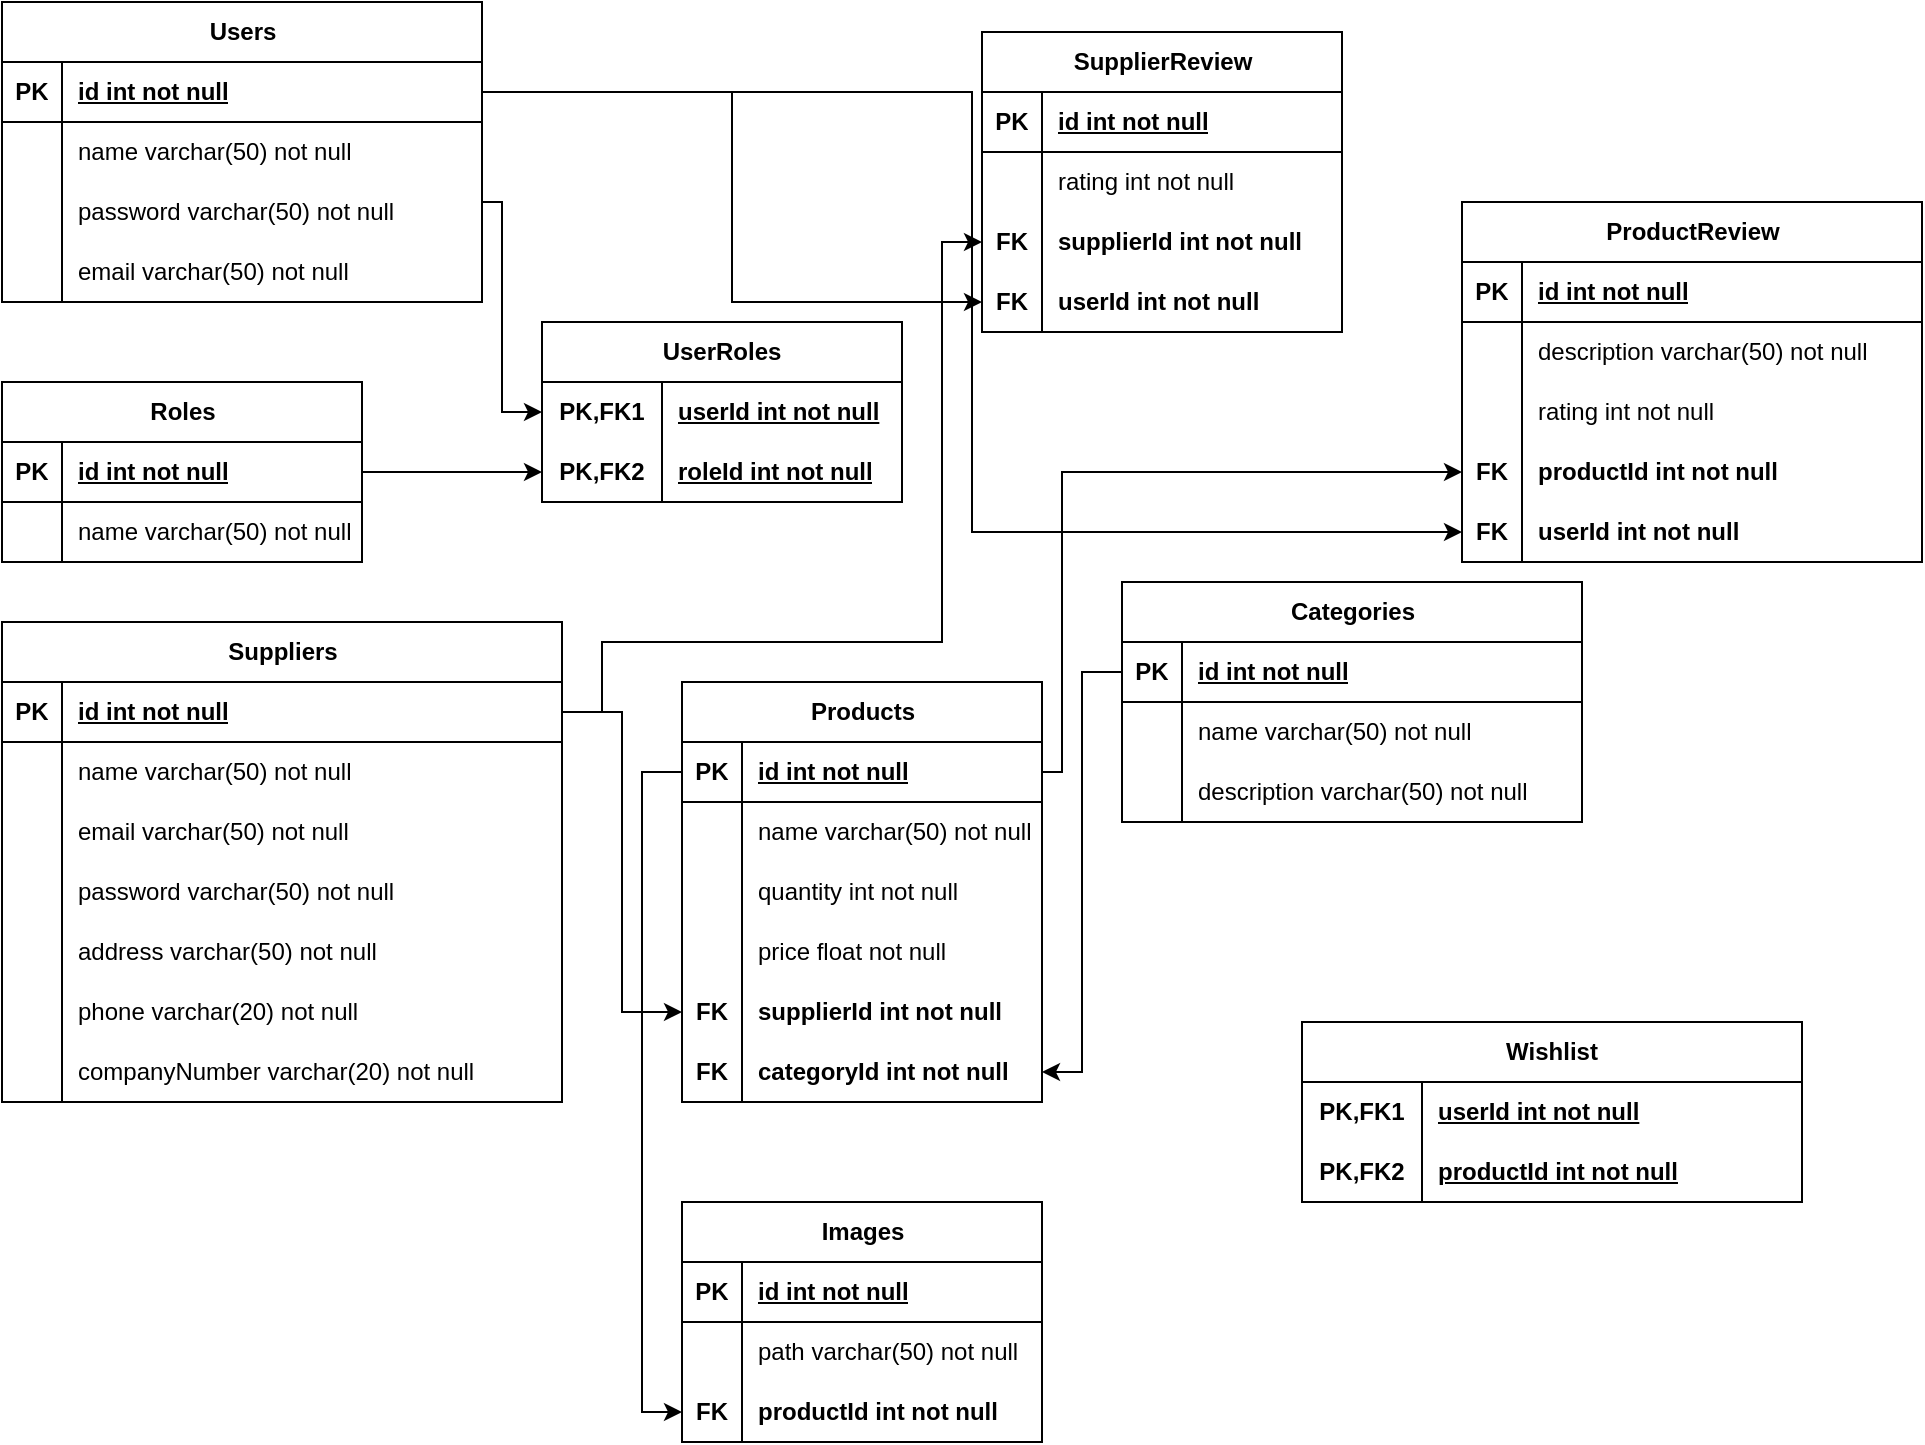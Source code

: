 <mxfile version="26.2.14">
  <diagram id="R2lEEEUBdFMjLlhIrx00" name="Page-1">
    <mxGraphModel dx="1042" dy="575" grid="1" gridSize="10" guides="1" tooltips="1" connect="1" arrows="1" fold="1" page="1" pageScale="1" pageWidth="2000" pageHeight="2000" math="0" shadow="0" extFonts="Permanent Marker^https://fonts.googleapis.com/css?family=Permanent+Marker">
      <root>
        <mxCell id="0" />
        <mxCell id="1" parent="0" />
        <mxCell id="O-NjMiKZz9ILYkgHkJhu-12" value="Users" style="shape=table;startSize=30;container=1;collapsible=1;childLayout=tableLayout;fixedRows=1;rowLines=0;fontStyle=1;align=center;resizeLast=1;html=1;" vertex="1" parent="1">
          <mxGeometry x="20" y="20" width="240" height="150" as="geometry">
            <mxRectangle x="370" y="150" width="70" height="30" as="alternateBounds" />
          </mxGeometry>
        </mxCell>
        <mxCell id="O-NjMiKZz9ILYkgHkJhu-13" value="" style="shape=tableRow;horizontal=0;startSize=0;swimlaneHead=0;swimlaneBody=0;fillColor=none;collapsible=0;dropTarget=0;points=[[0,0.5],[1,0.5]];portConstraint=eastwest;top=0;left=0;right=0;bottom=1;" vertex="1" parent="O-NjMiKZz9ILYkgHkJhu-12">
          <mxGeometry y="30" width="240" height="30" as="geometry" />
        </mxCell>
        <mxCell id="O-NjMiKZz9ILYkgHkJhu-14" value="PK" style="shape=partialRectangle;connectable=0;fillColor=none;top=0;left=0;bottom=0;right=0;fontStyle=1;overflow=hidden;whiteSpace=wrap;html=1;" vertex="1" parent="O-NjMiKZz9ILYkgHkJhu-13">
          <mxGeometry width="30" height="30" as="geometry">
            <mxRectangle width="30" height="30" as="alternateBounds" />
          </mxGeometry>
        </mxCell>
        <mxCell id="O-NjMiKZz9ILYkgHkJhu-15" value="id int not null" style="shape=partialRectangle;connectable=0;fillColor=none;top=0;left=0;bottom=0;right=0;align=left;spacingLeft=6;fontStyle=5;overflow=hidden;whiteSpace=wrap;html=1;" vertex="1" parent="O-NjMiKZz9ILYkgHkJhu-13">
          <mxGeometry x="30" width="210" height="30" as="geometry">
            <mxRectangle width="210" height="30" as="alternateBounds" />
          </mxGeometry>
        </mxCell>
        <mxCell id="O-NjMiKZz9ILYkgHkJhu-16" value="" style="shape=tableRow;horizontal=0;startSize=0;swimlaneHead=0;swimlaneBody=0;fillColor=none;collapsible=0;dropTarget=0;points=[[0,0.5],[1,0.5]];portConstraint=eastwest;top=0;left=0;right=0;bottom=0;" vertex="1" parent="O-NjMiKZz9ILYkgHkJhu-12">
          <mxGeometry y="60" width="240" height="30" as="geometry" />
        </mxCell>
        <mxCell id="O-NjMiKZz9ILYkgHkJhu-17" value="" style="shape=partialRectangle;connectable=0;fillColor=none;top=0;left=0;bottom=0;right=0;editable=1;overflow=hidden;whiteSpace=wrap;html=1;" vertex="1" parent="O-NjMiKZz9ILYkgHkJhu-16">
          <mxGeometry width="30" height="30" as="geometry">
            <mxRectangle width="30" height="30" as="alternateBounds" />
          </mxGeometry>
        </mxCell>
        <mxCell id="O-NjMiKZz9ILYkgHkJhu-18" value="name varchar(50) not null" style="shape=partialRectangle;connectable=0;fillColor=none;top=0;left=0;bottom=0;right=0;align=left;spacingLeft=6;overflow=hidden;whiteSpace=wrap;html=1;" vertex="1" parent="O-NjMiKZz9ILYkgHkJhu-16">
          <mxGeometry x="30" width="210" height="30" as="geometry">
            <mxRectangle width="210" height="30" as="alternateBounds" />
          </mxGeometry>
        </mxCell>
        <mxCell id="O-NjMiKZz9ILYkgHkJhu-19" value="" style="shape=tableRow;horizontal=0;startSize=0;swimlaneHead=0;swimlaneBody=0;fillColor=none;collapsible=0;dropTarget=0;points=[[0,0.5],[1,0.5]];portConstraint=eastwest;top=0;left=0;right=0;bottom=0;" vertex="1" parent="O-NjMiKZz9ILYkgHkJhu-12">
          <mxGeometry y="90" width="240" height="30" as="geometry" />
        </mxCell>
        <mxCell id="O-NjMiKZz9ILYkgHkJhu-20" value="" style="shape=partialRectangle;connectable=0;fillColor=none;top=0;left=0;bottom=0;right=0;editable=1;overflow=hidden;whiteSpace=wrap;html=1;" vertex="1" parent="O-NjMiKZz9ILYkgHkJhu-19">
          <mxGeometry width="30" height="30" as="geometry">
            <mxRectangle width="30" height="30" as="alternateBounds" />
          </mxGeometry>
        </mxCell>
        <mxCell id="O-NjMiKZz9ILYkgHkJhu-21" value="password varchar(50) not null" style="shape=partialRectangle;connectable=0;fillColor=none;top=0;left=0;bottom=0;right=0;align=left;spacingLeft=6;overflow=hidden;whiteSpace=wrap;html=1;" vertex="1" parent="O-NjMiKZz9ILYkgHkJhu-19">
          <mxGeometry x="30" width="210" height="30" as="geometry">
            <mxRectangle width="210" height="30" as="alternateBounds" />
          </mxGeometry>
        </mxCell>
        <mxCell id="O-NjMiKZz9ILYkgHkJhu-22" value="" style="shape=tableRow;horizontal=0;startSize=0;swimlaneHead=0;swimlaneBody=0;fillColor=none;collapsible=0;dropTarget=0;points=[[0,0.5],[1,0.5]];portConstraint=eastwest;top=0;left=0;right=0;bottom=0;" vertex="1" parent="O-NjMiKZz9ILYkgHkJhu-12">
          <mxGeometry y="120" width="240" height="30" as="geometry" />
        </mxCell>
        <mxCell id="O-NjMiKZz9ILYkgHkJhu-23" value="" style="shape=partialRectangle;connectable=0;fillColor=none;top=0;left=0;bottom=0;right=0;editable=1;overflow=hidden;whiteSpace=wrap;html=1;" vertex="1" parent="O-NjMiKZz9ILYkgHkJhu-22">
          <mxGeometry width="30" height="30" as="geometry">
            <mxRectangle width="30" height="30" as="alternateBounds" />
          </mxGeometry>
        </mxCell>
        <mxCell id="O-NjMiKZz9ILYkgHkJhu-24" value="email varchar(50) not null" style="shape=partialRectangle;connectable=0;fillColor=none;top=0;left=0;bottom=0;right=0;align=left;spacingLeft=6;overflow=hidden;whiteSpace=wrap;html=1;" vertex="1" parent="O-NjMiKZz9ILYkgHkJhu-22">
          <mxGeometry x="30" width="210" height="30" as="geometry">
            <mxRectangle width="210" height="30" as="alternateBounds" />
          </mxGeometry>
        </mxCell>
        <mxCell id="O-NjMiKZz9ILYkgHkJhu-28" value="Roles" style="shape=table;startSize=30;container=1;collapsible=1;childLayout=tableLayout;fixedRows=1;rowLines=0;fontStyle=1;align=center;resizeLast=1;html=1;" vertex="1" parent="1">
          <mxGeometry x="20" y="210" width="180" height="90" as="geometry" />
        </mxCell>
        <mxCell id="O-NjMiKZz9ILYkgHkJhu-29" value="" style="shape=tableRow;horizontal=0;startSize=0;swimlaneHead=0;swimlaneBody=0;fillColor=none;collapsible=0;dropTarget=0;points=[[0,0.5],[1,0.5]];portConstraint=eastwest;top=0;left=0;right=0;bottom=1;" vertex="1" parent="O-NjMiKZz9ILYkgHkJhu-28">
          <mxGeometry y="30" width="180" height="30" as="geometry" />
        </mxCell>
        <mxCell id="O-NjMiKZz9ILYkgHkJhu-30" value="PK" style="shape=partialRectangle;connectable=0;fillColor=none;top=0;left=0;bottom=0;right=0;fontStyle=1;overflow=hidden;whiteSpace=wrap;html=1;" vertex="1" parent="O-NjMiKZz9ILYkgHkJhu-29">
          <mxGeometry width="30" height="30" as="geometry">
            <mxRectangle width="30" height="30" as="alternateBounds" />
          </mxGeometry>
        </mxCell>
        <mxCell id="O-NjMiKZz9ILYkgHkJhu-31" value="id int not null" style="shape=partialRectangle;connectable=0;fillColor=none;top=0;left=0;bottom=0;right=0;align=left;spacingLeft=6;fontStyle=5;overflow=hidden;whiteSpace=wrap;html=1;" vertex="1" parent="O-NjMiKZz9ILYkgHkJhu-29">
          <mxGeometry x="30" width="150" height="30" as="geometry">
            <mxRectangle width="150" height="30" as="alternateBounds" />
          </mxGeometry>
        </mxCell>
        <mxCell id="O-NjMiKZz9ILYkgHkJhu-32" value="" style="shape=tableRow;horizontal=0;startSize=0;swimlaneHead=0;swimlaneBody=0;fillColor=none;collapsible=0;dropTarget=0;points=[[0,0.5],[1,0.5]];portConstraint=eastwest;top=0;left=0;right=0;bottom=0;" vertex="1" parent="O-NjMiKZz9ILYkgHkJhu-28">
          <mxGeometry y="60" width="180" height="30" as="geometry" />
        </mxCell>
        <mxCell id="O-NjMiKZz9ILYkgHkJhu-33" value="" style="shape=partialRectangle;connectable=0;fillColor=none;top=0;left=0;bottom=0;right=0;editable=1;overflow=hidden;whiteSpace=wrap;html=1;" vertex="1" parent="O-NjMiKZz9ILYkgHkJhu-32">
          <mxGeometry width="30" height="30" as="geometry">
            <mxRectangle width="30" height="30" as="alternateBounds" />
          </mxGeometry>
        </mxCell>
        <mxCell id="O-NjMiKZz9ILYkgHkJhu-34" value="name varchar(50) not null" style="shape=partialRectangle;connectable=0;fillColor=none;top=0;left=0;bottom=0;right=0;align=left;spacingLeft=6;overflow=hidden;whiteSpace=wrap;html=1;" vertex="1" parent="O-NjMiKZz9ILYkgHkJhu-32">
          <mxGeometry x="30" width="150" height="30" as="geometry">
            <mxRectangle width="150" height="30" as="alternateBounds" />
          </mxGeometry>
        </mxCell>
        <mxCell id="O-NjMiKZz9ILYkgHkJhu-47" value="UserRoles" style="shape=table;startSize=30;container=1;collapsible=1;childLayout=tableLayout;fixedRows=1;rowLines=0;fontStyle=1;align=center;resizeLast=1;html=1;whiteSpace=wrap;" vertex="1" parent="1">
          <mxGeometry x="290" y="180" width="180" height="90" as="geometry" />
        </mxCell>
        <mxCell id="O-NjMiKZz9ILYkgHkJhu-48" value="" style="shape=tableRow;horizontal=0;startSize=0;swimlaneHead=0;swimlaneBody=0;fillColor=none;collapsible=0;dropTarget=0;points=[[0,0.5],[1,0.5]];portConstraint=eastwest;top=0;left=0;right=0;bottom=0;html=1;" vertex="1" parent="O-NjMiKZz9ILYkgHkJhu-47">
          <mxGeometry y="30" width="180" height="30" as="geometry" />
        </mxCell>
        <mxCell id="O-NjMiKZz9ILYkgHkJhu-49" value="PK,FK1" style="shape=partialRectangle;connectable=0;fillColor=none;top=0;left=0;bottom=0;right=0;fontStyle=1;overflow=hidden;html=1;whiteSpace=wrap;" vertex="1" parent="O-NjMiKZz9ILYkgHkJhu-48">
          <mxGeometry width="60" height="30" as="geometry">
            <mxRectangle width="60" height="30" as="alternateBounds" />
          </mxGeometry>
        </mxCell>
        <mxCell id="O-NjMiKZz9ILYkgHkJhu-50" value="userId int not null" style="shape=partialRectangle;connectable=0;fillColor=none;top=0;left=0;bottom=0;right=0;align=left;spacingLeft=6;fontStyle=5;overflow=hidden;html=1;whiteSpace=wrap;" vertex="1" parent="O-NjMiKZz9ILYkgHkJhu-48">
          <mxGeometry x="60" width="120" height="30" as="geometry">
            <mxRectangle width="120" height="30" as="alternateBounds" />
          </mxGeometry>
        </mxCell>
        <mxCell id="O-NjMiKZz9ILYkgHkJhu-51" value="" style="shape=tableRow;horizontal=0;startSize=0;swimlaneHead=0;swimlaneBody=0;fillColor=none;collapsible=0;dropTarget=0;points=[[0,0.5],[1,0.5]];portConstraint=eastwest;top=0;left=0;right=0;bottom=1;html=1;" vertex="1" parent="O-NjMiKZz9ILYkgHkJhu-47">
          <mxGeometry y="60" width="180" height="30" as="geometry" />
        </mxCell>
        <mxCell id="O-NjMiKZz9ILYkgHkJhu-52" value="PK,FK2" style="shape=partialRectangle;connectable=0;fillColor=none;top=0;left=0;bottom=0;right=0;fontStyle=1;overflow=hidden;html=1;whiteSpace=wrap;" vertex="1" parent="O-NjMiKZz9ILYkgHkJhu-51">
          <mxGeometry width="60" height="30" as="geometry">
            <mxRectangle width="60" height="30" as="alternateBounds" />
          </mxGeometry>
        </mxCell>
        <mxCell id="O-NjMiKZz9ILYkgHkJhu-53" value="roleId int not null" style="shape=partialRectangle;connectable=0;fillColor=none;top=0;left=0;bottom=0;right=0;align=left;spacingLeft=6;fontStyle=5;overflow=hidden;html=1;whiteSpace=wrap;" vertex="1" parent="O-NjMiKZz9ILYkgHkJhu-51">
          <mxGeometry x="60" width="120" height="30" as="geometry">
            <mxRectangle width="120" height="30" as="alternateBounds" />
          </mxGeometry>
        </mxCell>
        <mxCell id="O-NjMiKZz9ILYkgHkJhu-60" style="edgeStyle=orthogonalEdgeStyle;rounded=0;orthogonalLoop=1;jettySize=auto;html=1;exitX=1;exitY=0.5;exitDx=0;exitDy=0;entryX=0;entryY=0.5;entryDx=0;entryDy=0;" edge="1" parent="1" source="O-NjMiKZz9ILYkgHkJhu-19" target="O-NjMiKZz9ILYkgHkJhu-48">
          <mxGeometry relative="1" as="geometry">
            <Array as="points">
              <mxPoint x="260" y="120" />
              <mxPoint x="270" y="120" />
              <mxPoint x="270" y="225" />
            </Array>
          </mxGeometry>
        </mxCell>
        <mxCell id="O-NjMiKZz9ILYkgHkJhu-61" style="edgeStyle=orthogonalEdgeStyle;rounded=0;orthogonalLoop=1;jettySize=auto;html=1;exitX=1;exitY=0.5;exitDx=0;exitDy=0;entryX=0;entryY=0.5;entryDx=0;entryDy=0;" edge="1" parent="1" source="O-NjMiKZz9ILYkgHkJhu-29" target="O-NjMiKZz9ILYkgHkJhu-51">
          <mxGeometry relative="1" as="geometry" />
        </mxCell>
        <mxCell id="O-NjMiKZz9ILYkgHkJhu-62" value="Suppliers" style="shape=table;startSize=30;container=1;collapsible=1;childLayout=tableLayout;fixedRows=1;rowLines=0;fontStyle=1;align=center;resizeLast=1;html=1;" vertex="1" parent="1">
          <mxGeometry x="20" y="330" width="280" height="240" as="geometry" />
        </mxCell>
        <mxCell id="O-NjMiKZz9ILYkgHkJhu-63" value="" style="shape=tableRow;horizontal=0;startSize=0;swimlaneHead=0;swimlaneBody=0;fillColor=none;collapsible=0;dropTarget=0;points=[[0,0.5],[1,0.5]];portConstraint=eastwest;top=0;left=0;right=0;bottom=1;" vertex="1" parent="O-NjMiKZz9ILYkgHkJhu-62">
          <mxGeometry y="30" width="280" height="30" as="geometry" />
        </mxCell>
        <mxCell id="O-NjMiKZz9ILYkgHkJhu-64" value="PK" style="shape=partialRectangle;connectable=0;fillColor=none;top=0;left=0;bottom=0;right=0;fontStyle=1;overflow=hidden;whiteSpace=wrap;html=1;" vertex="1" parent="O-NjMiKZz9ILYkgHkJhu-63">
          <mxGeometry width="30" height="30" as="geometry">
            <mxRectangle width="30" height="30" as="alternateBounds" />
          </mxGeometry>
        </mxCell>
        <mxCell id="O-NjMiKZz9ILYkgHkJhu-65" value="id int not null" style="shape=partialRectangle;connectable=0;fillColor=none;top=0;left=0;bottom=0;right=0;align=left;spacingLeft=6;fontStyle=5;overflow=hidden;whiteSpace=wrap;html=1;" vertex="1" parent="O-NjMiKZz9ILYkgHkJhu-63">
          <mxGeometry x="30" width="250" height="30" as="geometry">
            <mxRectangle width="250" height="30" as="alternateBounds" />
          </mxGeometry>
        </mxCell>
        <mxCell id="O-NjMiKZz9ILYkgHkJhu-66" value="" style="shape=tableRow;horizontal=0;startSize=0;swimlaneHead=0;swimlaneBody=0;fillColor=none;collapsible=0;dropTarget=0;points=[[0,0.5],[1,0.5]];portConstraint=eastwest;top=0;left=0;right=0;bottom=0;" vertex="1" parent="O-NjMiKZz9ILYkgHkJhu-62">
          <mxGeometry y="60" width="280" height="30" as="geometry" />
        </mxCell>
        <mxCell id="O-NjMiKZz9ILYkgHkJhu-67" value="" style="shape=partialRectangle;connectable=0;fillColor=none;top=0;left=0;bottom=0;right=0;editable=1;overflow=hidden;whiteSpace=wrap;html=1;" vertex="1" parent="O-NjMiKZz9ILYkgHkJhu-66">
          <mxGeometry width="30" height="30" as="geometry">
            <mxRectangle width="30" height="30" as="alternateBounds" />
          </mxGeometry>
        </mxCell>
        <mxCell id="O-NjMiKZz9ILYkgHkJhu-68" value="name varchar(50) not null" style="shape=partialRectangle;connectable=0;fillColor=none;top=0;left=0;bottom=0;right=0;align=left;spacingLeft=6;overflow=hidden;whiteSpace=wrap;html=1;" vertex="1" parent="O-NjMiKZz9ILYkgHkJhu-66">
          <mxGeometry x="30" width="250" height="30" as="geometry">
            <mxRectangle width="250" height="30" as="alternateBounds" />
          </mxGeometry>
        </mxCell>
        <mxCell id="O-NjMiKZz9ILYkgHkJhu-69" value="" style="shape=tableRow;horizontal=0;startSize=0;swimlaneHead=0;swimlaneBody=0;fillColor=none;collapsible=0;dropTarget=0;points=[[0,0.5],[1,0.5]];portConstraint=eastwest;top=0;left=0;right=0;bottom=0;" vertex="1" parent="O-NjMiKZz9ILYkgHkJhu-62">
          <mxGeometry y="90" width="280" height="30" as="geometry" />
        </mxCell>
        <mxCell id="O-NjMiKZz9ILYkgHkJhu-70" value="" style="shape=partialRectangle;connectable=0;fillColor=none;top=0;left=0;bottom=0;right=0;editable=1;overflow=hidden;whiteSpace=wrap;html=1;" vertex="1" parent="O-NjMiKZz9ILYkgHkJhu-69">
          <mxGeometry width="30" height="30" as="geometry">
            <mxRectangle width="30" height="30" as="alternateBounds" />
          </mxGeometry>
        </mxCell>
        <mxCell id="O-NjMiKZz9ILYkgHkJhu-71" value="email varchar(50) not null" style="shape=partialRectangle;connectable=0;fillColor=none;top=0;left=0;bottom=0;right=0;align=left;spacingLeft=6;overflow=hidden;whiteSpace=wrap;html=1;" vertex="1" parent="O-NjMiKZz9ILYkgHkJhu-69">
          <mxGeometry x="30" width="250" height="30" as="geometry">
            <mxRectangle width="250" height="30" as="alternateBounds" />
          </mxGeometry>
        </mxCell>
        <mxCell id="O-NjMiKZz9ILYkgHkJhu-72" value="" style="shape=tableRow;horizontal=0;startSize=0;swimlaneHead=0;swimlaneBody=0;fillColor=none;collapsible=0;dropTarget=0;points=[[0,0.5],[1,0.5]];portConstraint=eastwest;top=0;left=0;right=0;bottom=0;" vertex="1" parent="O-NjMiKZz9ILYkgHkJhu-62">
          <mxGeometry y="120" width="280" height="30" as="geometry" />
        </mxCell>
        <mxCell id="O-NjMiKZz9ILYkgHkJhu-73" value="" style="shape=partialRectangle;connectable=0;fillColor=none;top=0;left=0;bottom=0;right=0;editable=1;overflow=hidden;whiteSpace=wrap;html=1;" vertex="1" parent="O-NjMiKZz9ILYkgHkJhu-72">
          <mxGeometry width="30" height="30" as="geometry">
            <mxRectangle width="30" height="30" as="alternateBounds" />
          </mxGeometry>
        </mxCell>
        <mxCell id="O-NjMiKZz9ILYkgHkJhu-74" value="password varchar(50) not null" style="shape=partialRectangle;connectable=0;fillColor=none;top=0;left=0;bottom=0;right=0;align=left;spacingLeft=6;overflow=hidden;whiteSpace=wrap;html=1;" vertex="1" parent="O-NjMiKZz9ILYkgHkJhu-72">
          <mxGeometry x="30" width="250" height="30" as="geometry">
            <mxRectangle width="250" height="30" as="alternateBounds" />
          </mxGeometry>
        </mxCell>
        <mxCell id="O-NjMiKZz9ILYkgHkJhu-78" value="" style="shape=tableRow;horizontal=0;startSize=0;swimlaneHead=0;swimlaneBody=0;fillColor=none;collapsible=0;dropTarget=0;points=[[0,0.5],[1,0.5]];portConstraint=eastwest;top=0;left=0;right=0;bottom=0;" vertex="1" parent="O-NjMiKZz9ILYkgHkJhu-62">
          <mxGeometry y="150" width="280" height="30" as="geometry" />
        </mxCell>
        <mxCell id="O-NjMiKZz9ILYkgHkJhu-79" value="" style="shape=partialRectangle;connectable=0;fillColor=none;top=0;left=0;bottom=0;right=0;editable=1;overflow=hidden;whiteSpace=wrap;html=1;" vertex="1" parent="O-NjMiKZz9ILYkgHkJhu-78">
          <mxGeometry width="30" height="30" as="geometry">
            <mxRectangle width="30" height="30" as="alternateBounds" />
          </mxGeometry>
        </mxCell>
        <mxCell id="O-NjMiKZz9ILYkgHkJhu-80" value="address varchar(50) not null" style="shape=partialRectangle;connectable=0;fillColor=none;top=0;left=0;bottom=0;right=0;align=left;spacingLeft=6;overflow=hidden;whiteSpace=wrap;html=1;" vertex="1" parent="O-NjMiKZz9ILYkgHkJhu-78">
          <mxGeometry x="30" width="250" height="30" as="geometry">
            <mxRectangle width="250" height="30" as="alternateBounds" />
          </mxGeometry>
        </mxCell>
        <mxCell id="O-NjMiKZz9ILYkgHkJhu-81" value="" style="shape=tableRow;horizontal=0;startSize=0;swimlaneHead=0;swimlaneBody=0;fillColor=none;collapsible=0;dropTarget=0;points=[[0,0.5],[1,0.5]];portConstraint=eastwest;top=0;left=0;right=0;bottom=0;" vertex="1" parent="O-NjMiKZz9ILYkgHkJhu-62">
          <mxGeometry y="180" width="280" height="30" as="geometry" />
        </mxCell>
        <mxCell id="O-NjMiKZz9ILYkgHkJhu-82" value="" style="shape=partialRectangle;connectable=0;fillColor=none;top=0;left=0;bottom=0;right=0;editable=1;overflow=hidden;whiteSpace=wrap;html=1;" vertex="1" parent="O-NjMiKZz9ILYkgHkJhu-81">
          <mxGeometry width="30" height="30" as="geometry">
            <mxRectangle width="30" height="30" as="alternateBounds" />
          </mxGeometry>
        </mxCell>
        <mxCell id="O-NjMiKZz9ILYkgHkJhu-83" value="phone varchar(20) not null" style="shape=partialRectangle;connectable=0;fillColor=none;top=0;left=0;bottom=0;right=0;align=left;spacingLeft=6;overflow=hidden;whiteSpace=wrap;html=1;" vertex="1" parent="O-NjMiKZz9ILYkgHkJhu-81">
          <mxGeometry x="30" width="250" height="30" as="geometry">
            <mxRectangle width="250" height="30" as="alternateBounds" />
          </mxGeometry>
        </mxCell>
        <mxCell id="O-NjMiKZz9ILYkgHkJhu-84" value="" style="shape=tableRow;horizontal=0;startSize=0;swimlaneHead=0;swimlaneBody=0;fillColor=none;collapsible=0;dropTarget=0;points=[[0,0.5],[1,0.5]];portConstraint=eastwest;top=0;left=0;right=0;bottom=0;" vertex="1" parent="O-NjMiKZz9ILYkgHkJhu-62">
          <mxGeometry y="210" width="280" height="30" as="geometry" />
        </mxCell>
        <mxCell id="O-NjMiKZz9ILYkgHkJhu-85" value="" style="shape=partialRectangle;connectable=0;fillColor=none;top=0;left=0;bottom=0;right=0;editable=1;overflow=hidden;whiteSpace=wrap;html=1;" vertex="1" parent="O-NjMiKZz9ILYkgHkJhu-84">
          <mxGeometry width="30" height="30" as="geometry">
            <mxRectangle width="30" height="30" as="alternateBounds" />
          </mxGeometry>
        </mxCell>
        <mxCell id="O-NjMiKZz9ILYkgHkJhu-86" value="companyNumber varchar(20) not null" style="shape=partialRectangle;connectable=0;fillColor=none;top=0;left=0;bottom=0;right=0;align=left;spacingLeft=6;overflow=hidden;whiteSpace=wrap;html=1;" vertex="1" parent="O-NjMiKZz9ILYkgHkJhu-84">
          <mxGeometry x="30" width="250" height="30" as="geometry">
            <mxRectangle width="250" height="30" as="alternateBounds" />
          </mxGeometry>
        </mxCell>
        <mxCell id="O-NjMiKZz9ILYkgHkJhu-87" value="Products" style="shape=table;startSize=30;container=1;collapsible=1;childLayout=tableLayout;fixedRows=1;rowLines=0;fontStyle=1;align=center;resizeLast=1;html=1;" vertex="1" parent="1">
          <mxGeometry x="360" y="360" width="180" height="210" as="geometry" />
        </mxCell>
        <mxCell id="O-NjMiKZz9ILYkgHkJhu-88" value="" style="shape=tableRow;horizontal=0;startSize=0;swimlaneHead=0;swimlaneBody=0;fillColor=none;collapsible=0;dropTarget=0;points=[[0,0.5],[1,0.5]];portConstraint=eastwest;top=0;left=0;right=0;bottom=1;" vertex="1" parent="O-NjMiKZz9ILYkgHkJhu-87">
          <mxGeometry y="30" width="180" height="30" as="geometry" />
        </mxCell>
        <mxCell id="O-NjMiKZz9ILYkgHkJhu-89" value="PK" style="shape=partialRectangle;connectable=0;fillColor=none;top=0;left=0;bottom=0;right=0;fontStyle=1;overflow=hidden;whiteSpace=wrap;html=1;" vertex="1" parent="O-NjMiKZz9ILYkgHkJhu-88">
          <mxGeometry width="30" height="30" as="geometry">
            <mxRectangle width="30" height="30" as="alternateBounds" />
          </mxGeometry>
        </mxCell>
        <mxCell id="O-NjMiKZz9ILYkgHkJhu-90" value="id int not null" style="shape=partialRectangle;connectable=0;fillColor=none;top=0;left=0;bottom=0;right=0;align=left;spacingLeft=6;fontStyle=5;overflow=hidden;whiteSpace=wrap;html=1;" vertex="1" parent="O-NjMiKZz9ILYkgHkJhu-88">
          <mxGeometry x="30" width="150" height="30" as="geometry">
            <mxRectangle width="150" height="30" as="alternateBounds" />
          </mxGeometry>
        </mxCell>
        <mxCell id="O-NjMiKZz9ILYkgHkJhu-91" value="" style="shape=tableRow;horizontal=0;startSize=0;swimlaneHead=0;swimlaneBody=0;fillColor=none;collapsible=0;dropTarget=0;points=[[0,0.5],[1,0.5]];portConstraint=eastwest;top=0;left=0;right=0;bottom=0;" vertex="1" parent="O-NjMiKZz9ILYkgHkJhu-87">
          <mxGeometry y="60" width="180" height="30" as="geometry" />
        </mxCell>
        <mxCell id="O-NjMiKZz9ILYkgHkJhu-92" value="" style="shape=partialRectangle;connectable=0;fillColor=none;top=0;left=0;bottom=0;right=0;editable=1;overflow=hidden;whiteSpace=wrap;html=1;" vertex="1" parent="O-NjMiKZz9ILYkgHkJhu-91">
          <mxGeometry width="30" height="30" as="geometry">
            <mxRectangle width="30" height="30" as="alternateBounds" />
          </mxGeometry>
        </mxCell>
        <mxCell id="O-NjMiKZz9ILYkgHkJhu-93" value="name varchar(50) not null" style="shape=partialRectangle;connectable=0;fillColor=none;top=0;left=0;bottom=0;right=0;align=left;spacingLeft=6;overflow=hidden;whiteSpace=wrap;html=1;" vertex="1" parent="O-NjMiKZz9ILYkgHkJhu-91">
          <mxGeometry x="30" width="150" height="30" as="geometry">
            <mxRectangle width="150" height="30" as="alternateBounds" />
          </mxGeometry>
        </mxCell>
        <mxCell id="O-NjMiKZz9ILYkgHkJhu-94" value="" style="shape=tableRow;horizontal=0;startSize=0;swimlaneHead=0;swimlaneBody=0;fillColor=none;collapsible=0;dropTarget=0;points=[[0,0.5],[1,0.5]];portConstraint=eastwest;top=0;left=0;right=0;bottom=0;" vertex="1" parent="O-NjMiKZz9ILYkgHkJhu-87">
          <mxGeometry y="90" width="180" height="30" as="geometry" />
        </mxCell>
        <mxCell id="O-NjMiKZz9ILYkgHkJhu-95" value="" style="shape=partialRectangle;connectable=0;fillColor=none;top=0;left=0;bottom=0;right=0;editable=1;overflow=hidden;whiteSpace=wrap;html=1;" vertex="1" parent="O-NjMiKZz9ILYkgHkJhu-94">
          <mxGeometry width="30" height="30" as="geometry">
            <mxRectangle width="30" height="30" as="alternateBounds" />
          </mxGeometry>
        </mxCell>
        <mxCell id="O-NjMiKZz9ILYkgHkJhu-96" value="quantity int not null" style="shape=partialRectangle;connectable=0;fillColor=none;top=0;left=0;bottom=0;right=0;align=left;spacingLeft=6;overflow=hidden;whiteSpace=wrap;html=1;" vertex="1" parent="O-NjMiKZz9ILYkgHkJhu-94">
          <mxGeometry x="30" width="150" height="30" as="geometry">
            <mxRectangle width="150" height="30" as="alternateBounds" />
          </mxGeometry>
        </mxCell>
        <mxCell id="O-NjMiKZz9ILYkgHkJhu-97" value="" style="shape=tableRow;horizontal=0;startSize=0;swimlaneHead=0;swimlaneBody=0;fillColor=none;collapsible=0;dropTarget=0;points=[[0,0.5],[1,0.5]];portConstraint=eastwest;top=0;left=0;right=0;bottom=0;" vertex="1" parent="O-NjMiKZz9ILYkgHkJhu-87">
          <mxGeometry y="120" width="180" height="30" as="geometry" />
        </mxCell>
        <mxCell id="O-NjMiKZz9ILYkgHkJhu-98" value="" style="shape=partialRectangle;connectable=0;fillColor=none;top=0;left=0;bottom=0;right=0;editable=1;overflow=hidden;whiteSpace=wrap;html=1;" vertex="1" parent="O-NjMiKZz9ILYkgHkJhu-97">
          <mxGeometry width="30" height="30" as="geometry">
            <mxRectangle width="30" height="30" as="alternateBounds" />
          </mxGeometry>
        </mxCell>
        <mxCell id="O-NjMiKZz9ILYkgHkJhu-99" value="price float not null" style="shape=partialRectangle;connectable=0;fillColor=none;top=0;left=0;bottom=0;right=0;align=left;spacingLeft=6;overflow=hidden;whiteSpace=wrap;html=1;" vertex="1" parent="O-NjMiKZz9ILYkgHkJhu-97">
          <mxGeometry x="30" width="150" height="30" as="geometry">
            <mxRectangle width="150" height="30" as="alternateBounds" />
          </mxGeometry>
        </mxCell>
        <mxCell id="O-NjMiKZz9ILYkgHkJhu-100" value="" style="shape=tableRow;horizontal=0;startSize=0;swimlaneHead=0;swimlaneBody=0;fillColor=none;collapsible=0;dropTarget=0;points=[[0,0.5],[1,0.5]];portConstraint=eastwest;top=0;left=0;right=0;bottom=0;" vertex="1" parent="O-NjMiKZz9ILYkgHkJhu-87">
          <mxGeometry y="150" width="180" height="30" as="geometry" />
        </mxCell>
        <mxCell id="O-NjMiKZz9ILYkgHkJhu-101" value="&lt;b&gt;FK&lt;/b&gt;" style="shape=partialRectangle;connectable=0;fillColor=none;top=0;left=0;bottom=0;right=0;editable=1;overflow=hidden;whiteSpace=wrap;html=1;" vertex="1" parent="O-NjMiKZz9ILYkgHkJhu-100">
          <mxGeometry width="30" height="30" as="geometry">
            <mxRectangle width="30" height="30" as="alternateBounds" />
          </mxGeometry>
        </mxCell>
        <mxCell id="O-NjMiKZz9ILYkgHkJhu-102" value="&lt;b&gt;supplierId int not null&lt;/b&gt;" style="shape=partialRectangle;connectable=0;fillColor=none;top=0;left=0;bottom=0;right=0;align=left;spacingLeft=6;overflow=hidden;whiteSpace=wrap;html=1;" vertex="1" parent="O-NjMiKZz9ILYkgHkJhu-100">
          <mxGeometry x="30" width="150" height="30" as="geometry">
            <mxRectangle width="150" height="30" as="alternateBounds" />
          </mxGeometry>
        </mxCell>
        <mxCell id="O-NjMiKZz9ILYkgHkJhu-103" value="" style="shape=tableRow;horizontal=0;startSize=0;swimlaneHead=0;swimlaneBody=0;fillColor=none;collapsible=0;dropTarget=0;points=[[0,0.5],[1,0.5]];portConstraint=eastwest;top=0;left=0;right=0;bottom=0;" vertex="1" parent="O-NjMiKZz9ILYkgHkJhu-87">
          <mxGeometry y="180" width="180" height="30" as="geometry" />
        </mxCell>
        <mxCell id="O-NjMiKZz9ILYkgHkJhu-104" value="&lt;b&gt;FK&lt;/b&gt;" style="shape=partialRectangle;connectable=0;fillColor=none;top=0;left=0;bottom=0;right=0;editable=1;overflow=hidden;whiteSpace=wrap;html=1;" vertex="1" parent="O-NjMiKZz9ILYkgHkJhu-103">
          <mxGeometry width="30" height="30" as="geometry">
            <mxRectangle width="30" height="30" as="alternateBounds" />
          </mxGeometry>
        </mxCell>
        <mxCell id="O-NjMiKZz9ILYkgHkJhu-105" value="&lt;b&gt;categoryId int not null&lt;/b&gt;" style="shape=partialRectangle;connectable=0;fillColor=none;top=0;left=0;bottom=0;right=0;align=left;spacingLeft=6;overflow=hidden;whiteSpace=wrap;html=1;" vertex="1" parent="O-NjMiKZz9ILYkgHkJhu-103">
          <mxGeometry x="30" width="150" height="30" as="geometry">
            <mxRectangle width="150" height="30" as="alternateBounds" />
          </mxGeometry>
        </mxCell>
        <mxCell id="O-NjMiKZz9ILYkgHkJhu-106" style="edgeStyle=orthogonalEdgeStyle;rounded=0;orthogonalLoop=1;jettySize=auto;html=1;exitX=1;exitY=0.5;exitDx=0;exitDy=0;entryX=0;entryY=0.5;entryDx=0;entryDy=0;" edge="1" parent="1" source="O-NjMiKZz9ILYkgHkJhu-63" target="O-NjMiKZz9ILYkgHkJhu-100">
          <mxGeometry relative="1" as="geometry" />
        </mxCell>
        <mxCell id="O-NjMiKZz9ILYkgHkJhu-107" value="Categories" style="shape=table;startSize=30;container=1;collapsible=1;childLayout=tableLayout;fixedRows=1;rowLines=0;fontStyle=1;align=center;resizeLast=1;html=1;" vertex="1" parent="1">
          <mxGeometry x="580" y="310" width="230" height="120" as="geometry" />
        </mxCell>
        <mxCell id="O-NjMiKZz9ILYkgHkJhu-108" value="" style="shape=tableRow;horizontal=0;startSize=0;swimlaneHead=0;swimlaneBody=0;fillColor=none;collapsible=0;dropTarget=0;points=[[0,0.5],[1,0.5]];portConstraint=eastwest;top=0;left=0;right=0;bottom=1;" vertex="1" parent="O-NjMiKZz9ILYkgHkJhu-107">
          <mxGeometry y="30" width="230" height="30" as="geometry" />
        </mxCell>
        <mxCell id="O-NjMiKZz9ILYkgHkJhu-109" value="PK" style="shape=partialRectangle;connectable=0;fillColor=none;top=0;left=0;bottom=0;right=0;fontStyle=1;overflow=hidden;whiteSpace=wrap;html=1;" vertex="1" parent="O-NjMiKZz9ILYkgHkJhu-108">
          <mxGeometry width="30" height="30" as="geometry">
            <mxRectangle width="30" height="30" as="alternateBounds" />
          </mxGeometry>
        </mxCell>
        <mxCell id="O-NjMiKZz9ILYkgHkJhu-110" value="id int not null" style="shape=partialRectangle;connectable=0;fillColor=none;top=0;left=0;bottom=0;right=0;align=left;spacingLeft=6;fontStyle=5;overflow=hidden;whiteSpace=wrap;html=1;" vertex="1" parent="O-NjMiKZz9ILYkgHkJhu-108">
          <mxGeometry x="30" width="200" height="30" as="geometry">
            <mxRectangle width="200" height="30" as="alternateBounds" />
          </mxGeometry>
        </mxCell>
        <mxCell id="O-NjMiKZz9ILYkgHkJhu-111" value="" style="shape=tableRow;horizontal=0;startSize=0;swimlaneHead=0;swimlaneBody=0;fillColor=none;collapsible=0;dropTarget=0;points=[[0,0.5],[1,0.5]];portConstraint=eastwest;top=0;left=0;right=0;bottom=0;" vertex="1" parent="O-NjMiKZz9ILYkgHkJhu-107">
          <mxGeometry y="60" width="230" height="30" as="geometry" />
        </mxCell>
        <mxCell id="O-NjMiKZz9ILYkgHkJhu-112" value="" style="shape=partialRectangle;connectable=0;fillColor=none;top=0;left=0;bottom=0;right=0;editable=1;overflow=hidden;whiteSpace=wrap;html=1;" vertex="1" parent="O-NjMiKZz9ILYkgHkJhu-111">
          <mxGeometry width="30" height="30" as="geometry">
            <mxRectangle width="30" height="30" as="alternateBounds" />
          </mxGeometry>
        </mxCell>
        <mxCell id="O-NjMiKZz9ILYkgHkJhu-113" value="name varchar(50) not null" style="shape=partialRectangle;connectable=0;fillColor=none;top=0;left=0;bottom=0;right=0;align=left;spacingLeft=6;overflow=hidden;whiteSpace=wrap;html=1;" vertex="1" parent="O-NjMiKZz9ILYkgHkJhu-111">
          <mxGeometry x="30" width="200" height="30" as="geometry">
            <mxRectangle width="200" height="30" as="alternateBounds" />
          </mxGeometry>
        </mxCell>
        <mxCell id="O-NjMiKZz9ILYkgHkJhu-114" value="" style="shape=tableRow;horizontal=0;startSize=0;swimlaneHead=0;swimlaneBody=0;fillColor=none;collapsible=0;dropTarget=0;points=[[0,0.5],[1,0.5]];portConstraint=eastwest;top=0;left=0;right=0;bottom=0;" vertex="1" parent="O-NjMiKZz9ILYkgHkJhu-107">
          <mxGeometry y="90" width="230" height="30" as="geometry" />
        </mxCell>
        <mxCell id="O-NjMiKZz9ILYkgHkJhu-115" value="" style="shape=partialRectangle;connectable=0;fillColor=none;top=0;left=0;bottom=0;right=0;editable=1;overflow=hidden;whiteSpace=wrap;html=1;" vertex="1" parent="O-NjMiKZz9ILYkgHkJhu-114">
          <mxGeometry width="30" height="30" as="geometry">
            <mxRectangle width="30" height="30" as="alternateBounds" />
          </mxGeometry>
        </mxCell>
        <mxCell id="O-NjMiKZz9ILYkgHkJhu-116" value="description varchar(50) not null" style="shape=partialRectangle;connectable=0;fillColor=none;top=0;left=0;bottom=0;right=0;align=left;spacingLeft=6;overflow=hidden;whiteSpace=wrap;html=1;" vertex="1" parent="O-NjMiKZz9ILYkgHkJhu-114">
          <mxGeometry x="30" width="200" height="30" as="geometry">
            <mxRectangle width="200" height="30" as="alternateBounds" />
          </mxGeometry>
        </mxCell>
        <mxCell id="O-NjMiKZz9ILYkgHkJhu-120" style="edgeStyle=orthogonalEdgeStyle;rounded=0;orthogonalLoop=1;jettySize=auto;html=1;exitX=0;exitY=0.5;exitDx=0;exitDy=0;entryX=1;entryY=0.5;entryDx=0;entryDy=0;" edge="1" parent="1" source="O-NjMiKZz9ILYkgHkJhu-108" target="O-NjMiKZz9ILYkgHkJhu-103">
          <mxGeometry relative="1" as="geometry" />
        </mxCell>
        <mxCell id="O-NjMiKZz9ILYkgHkJhu-121" value="SupplierReview" style="shape=table;startSize=30;container=1;collapsible=1;childLayout=tableLayout;fixedRows=1;rowLines=0;fontStyle=1;align=center;resizeLast=1;html=1;" vertex="1" parent="1">
          <mxGeometry x="510" y="35" width="180" height="150" as="geometry" />
        </mxCell>
        <mxCell id="O-NjMiKZz9ILYkgHkJhu-122" value="" style="shape=tableRow;horizontal=0;startSize=0;swimlaneHead=0;swimlaneBody=0;fillColor=none;collapsible=0;dropTarget=0;points=[[0,0.5],[1,0.5]];portConstraint=eastwest;top=0;left=0;right=0;bottom=1;" vertex="1" parent="O-NjMiKZz9ILYkgHkJhu-121">
          <mxGeometry y="30" width="180" height="30" as="geometry" />
        </mxCell>
        <mxCell id="O-NjMiKZz9ILYkgHkJhu-123" value="PK" style="shape=partialRectangle;connectable=0;fillColor=none;top=0;left=0;bottom=0;right=0;fontStyle=1;overflow=hidden;whiteSpace=wrap;html=1;" vertex="1" parent="O-NjMiKZz9ILYkgHkJhu-122">
          <mxGeometry width="30" height="30" as="geometry">
            <mxRectangle width="30" height="30" as="alternateBounds" />
          </mxGeometry>
        </mxCell>
        <mxCell id="O-NjMiKZz9ILYkgHkJhu-124" value="id int not null" style="shape=partialRectangle;connectable=0;fillColor=none;top=0;left=0;bottom=0;right=0;align=left;spacingLeft=6;fontStyle=5;overflow=hidden;whiteSpace=wrap;html=1;" vertex="1" parent="O-NjMiKZz9ILYkgHkJhu-122">
          <mxGeometry x="30" width="150" height="30" as="geometry">
            <mxRectangle width="150" height="30" as="alternateBounds" />
          </mxGeometry>
        </mxCell>
        <mxCell id="O-NjMiKZz9ILYkgHkJhu-125" value="" style="shape=tableRow;horizontal=0;startSize=0;swimlaneHead=0;swimlaneBody=0;fillColor=none;collapsible=0;dropTarget=0;points=[[0,0.5],[1,0.5]];portConstraint=eastwest;top=0;left=0;right=0;bottom=0;" vertex="1" parent="O-NjMiKZz9ILYkgHkJhu-121">
          <mxGeometry y="60" width="180" height="30" as="geometry" />
        </mxCell>
        <mxCell id="O-NjMiKZz9ILYkgHkJhu-126" value="" style="shape=partialRectangle;connectable=0;fillColor=none;top=0;left=0;bottom=0;right=0;editable=1;overflow=hidden;whiteSpace=wrap;html=1;" vertex="1" parent="O-NjMiKZz9ILYkgHkJhu-125">
          <mxGeometry width="30" height="30" as="geometry">
            <mxRectangle width="30" height="30" as="alternateBounds" />
          </mxGeometry>
        </mxCell>
        <mxCell id="O-NjMiKZz9ILYkgHkJhu-127" value="rating int not null" style="shape=partialRectangle;connectable=0;fillColor=none;top=0;left=0;bottom=0;right=0;align=left;spacingLeft=6;overflow=hidden;whiteSpace=wrap;html=1;" vertex="1" parent="O-NjMiKZz9ILYkgHkJhu-125">
          <mxGeometry x="30" width="150" height="30" as="geometry">
            <mxRectangle width="150" height="30" as="alternateBounds" />
          </mxGeometry>
        </mxCell>
        <mxCell id="O-NjMiKZz9ILYkgHkJhu-128" value="" style="shape=tableRow;horizontal=0;startSize=0;swimlaneHead=0;swimlaneBody=0;fillColor=none;collapsible=0;dropTarget=0;points=[[0,0.5],[1,0.5]];portConstraint=eastwest;top=0;left=0;right=0;bottom=0;" vertex="1" parent="O-NjMiKZz9ILYkgHkJhu-121">
          <mxGeometry y="90" width="180" height="30" as="geometry" />
        </mxCell>
        <mxCell id="O-NjMiKZz9ILYkgHkJhu-129" value="&lt;b&gt;FK&lt;/b&gt;" style="shape=partialRectangle;connectable=0;fillColor=none;top=0;left=0;bottom=0;right=0;editable=1;overflow=hidden;whiteSpace=wrap;html=1;" vertex="1" parent="O-NjMiKZz9ILYkgHkJhu-128">
          <mxGeometry width="30" height="30" as="geometry">
            <mxRectangle width="30" height="30" as="alternateBounds" />
          </mxGeometry>
        </mxCell>
        <mxCell id="O-NjMiKZz9ILYkgHkJhu-130" value="&lt;b&gt;supplierId int not null&lt;/b&gt;" style="shape=partialRectangle;connectable=0;fillColor=none;top=0;left=0;bottom=0;right=0;align=left;spacingLeft=6;overflow=hidden;whiteSpace=wrap;html=1;" vertex="1" parent="O-NjMiKZz9ILYkgHkJhu-128">
          <mxGeometry x="30" width="150" height="30" as="geometry">
            <mxRectangle width="150" height="30" as="alternateBounds" />
          </mxGeometry>
        </mxCell>
        <mxCell id="O-NjMiKZz9ILYkgHkJhu-150" style="shape=tableRow;horizontal=0;startSize=0;swimlaneHead=0;swimlaneBody=0;fillColor=none;collapsible=0;dropTarget=0;points=[[0,0.5],[1,0.5]];portConstraint=eastwest;top=0;left=0;right=0;bottom=0;" vertex="1" parent="O-NjMiKZz9ILYkgHkJhu-121">
          <mxGeometry y="120" width="180" height="30" as="geometry" />
        </mxCell>
        <mxCell id="O-NjMiKZz9ILYkgHkJhu-151" value="&lt;b&gt;FK&lt;/b&gt;" style="shape=partialRectangle;connectable=0;fillColor=none;top=0;left=0;bottom=0;right=0;editable=1;overflow=hidden;whiteSpace=wrap;html=1;" vertex="1" parent="O-NjMiKZz9ILYkgHkJhu-150">
          <mxGeometry width="30" height="30" as="geometry">
            <mxRectangle width="30" height="30" as="alternateBounds" />
          </mxGeometry>
        </mxCell>
        <mxCell id="O-NjMiKZz9ILYkgHkJhu-152" value="&lt;b&gt;userId int not null&lt;/b&gt;" style="shape=partialRectangle;connectable=0;fillColor=none;top=0;left=0;bottom=0;right=0;align=left;spacingLeft=6;overflow=hidden;whiteSpace=wrap;html=1;" vertex="1" parent="O-NjMiKZz9ILYkgHkJhu-150">
          <mxGeometry x="30" width="150" height="30" as="geometry">
            <mxRectangle width="150" height="30" as="alternateBounds" />
          </mxGeometry>
        </mxCell>
        <mxCell id="O-NjMiKZz9ILYkgHkJhu-134" style="edgeStyle=orthogonalEdgeStyle;rounded=0;orthogonalLoop=1;jettySize=auto;html=1;exitX=1;exitY=0.5;exitDx=0;exitDy=0;entryX=0;entryY=0.5;entryDx=0;entryDy=0;" edge="1" parent="1" source="O-NjMiKZz9ILYkgHkJhu-63" target="O-NjMiKZz9ILYkgHkJhu-128">
          <mxGeometry relative="1" as="geometry">
            <Array as="points">
              <mxPoint x="320" y="375" />
              <mxPoint x="320" y="340" />
              <mxPoint x="490" y="340" />
              <mxPoint x="490" y="140" />
            </Array>
          </mxGeometry>
        </mxCell>
        <mxCell id="O-NjMiKZz9ILYkgHkJhu-135" value="ProductReview" style="shape=table;startSize=30;container=1;collapsible=1;childLayout=tableLayout;fixedRows=1;rowLines=0;fontStyle=1;align=center;resizeLast=1;html=1;" vertex="1" parent="1">
          <mxGeometry x="750" y="120" width="230" height="180" as="geometry" />
        </mxCell>
        <mxCell id="O-NjMiKZz9ILYkgHkJhu-136" value="" style="shape=tableRow;horizontal=0;startSize=0;swimlaneHead=0;swimlaneBody=0;fillColor=none;collapsible=0;dropTarget=0;points=[[0,0.5],[1,0.5]];portConstraint=eastwest;top=0;left=0;right=0;bottom=1;" vertex="1" parent="O-NjMiKZz9ILYkgHkJhu-135">
          <mxGeometry y="30" width="230" height="30" as="geometry" />
        </mxCell>
        <mxCell id="O-NjMiKZz9ILYkgHkJhu-137" value="PK" style="shape=partialRectangle;connectable=0;fillColor=none;top=0;left=0;bottom=0;right=0;fontStyle=1;overflow=hidden;whiteSpace=wrap;html=1;" vertex="1" parent="O-NjMiKZz9ILYkgHkJhu-136">
          <mxGeometry width="30" height="30" as="geometry">
            <mxRectangle width="30" height="30" as="alternateBounds" />
          </mxGeometry>
        </mxCell>
        <mxCell id="O-NjMiKZz9ILYkgHkJhu-138" value="id int not null" style="shape=partialRectangle;connectable=0;fillColor=none;top=0;left=0;bottom=0;right=0;align=left;spacingLeft=6;fontStyle=5;overflow=hidden;whiteSpace=wrap;html=1;" vertex="1" parent="O-NjMiKZz9ILYkgHkJhu-136">
          <mxGeometry x="30" width="200" height="30" as="geometry">
            <mxRectangle width="200" height="30" as="alternateBounds" />
          </mxGeometry>
        </mxCell>
        <mxCell id="O-NjMiKZz9ILYkgHkJhu-139" value="" style="shape=tableRow;horizontal=0;startSize=0;swimlaneHead=0;swimlaneBody=0;fillColor=none;collapsible=0;dropTarget=0;points=[[0,0.5],[1,0.5]];portConstraint=eastwest;top=0;left=0;right=0;bottom=0;" vertex="1" parent="O-NjMiKZz9ILYkgHkJhu-135">
          <mxGeometry y="60" width="230" height="30" as="geometry" />
        </mxCell>
        <mxCell id="O-NjMiKZz9ILYkgHkJhu-140" value="" style="shape=partialRectangle;connectable=0;fillColor=none;top=0;left=0;bottom=0;right=0;editable=1;overflow=hidden;whiteSpace=wrap;html=1;" vertex="1" parent="O-NjMiKZz9ILYkgHkJhu-139">
          <mxGeometry width="30" height="30" as="geometry">
            <mxRectangle width="30" height="30" as="alternateBounds" />
          </mxGeometry>
        </mxCell>
        <mxCell id="O-NjMiKZz9ILYkgHkJhu-141" value="description varchar(50) not null" style="shape=partialRectangle;connectable=0;fillColor=none;top=0;left=0;bottom=0;right=0;align=left;spacingLeft=6;overflow=hidden;whiteSpace=wrap;html=1;" vertex="1" parent="O-NjMiKZz9ILYkgHkJhu-139">
          <mxGeometry x="30" width="200" height="30" as="geometry">
            <mxRectangle width="200" height="30" as="alternateBounds" />
          </mxGeometry>
        </mxCell>
        <mxCell id="O-NjMiKZz9ILYkgHkJhu-142" value="" style="shape=tableRow;horizontal=0;startSize=0;swimlaneHead=0;swimlaneBody=0;fillColor=none;collapsible=0;dropTarget=0;points=[[0,0.5],[1,0.5]];portConstraint=eastwest;top=0;left=0;right=0;bottom=0;" vertex="1" parent="O-NjMiKZz9ILYkgHkJhu-135">
          <mxGeometry y="90" width="230" height="30" as="geometry" />
        </mxCell>
        <mxCell id="O-NjMiKZz9ILYkgHkJhu-143" value="" style="shape=partialRectangle;connectable=0;fillColor=none;top=0;left=0;bottom=0;right=0;editable=1;overflow=hidden;whiteSpace=wrap;html=1;" vertex="1" parent="O-NjMiKZz9ILYkgHkJhu-142">
          <mxGeometry width="30" height="30" as="geometry">
            <mxRectangle width="30" height="30" as="alternateBounds" />
          </mxGeometry>
        </mxCell>
        <mxCell id="O-NjMiKZz9ILYkgHkJhu-144" value="rating int not null" style="shape=partialRectangle;connectable=0;fillColor=none;top=0;left=0;bottom=0;right=0;align=left;spacingLeft=6;overflow=hidden;whiteSpace=wrap;html=1;" vertex="1" parent="O-NjMiKZz9ILYkgHkJhu-142">
          <mxGeometry x="30" width="200" height="30" as="geometry">
            <mxRectangle width="200" height="30" as="alternateBounds" />
          </mxGeometry>
        </mxCell>
        <mxCell id="O-NjMiKZz9ILYkgHkJhu-145" value="" style="shape=tableRow;horizontal=0;startSize=0;swimlaneHead=0;swimlaneBody=0;fillColor=none;collapsible=0;dropTarget=0;points=[[0,0.5],[1,0.5]];portConstraint=eastwest;top=0;left=0;right=0;bottom=0;" vertex="1" parent="O-NjMiKZz9ILYkgHkJhu-135">
          <mxGeometry y="120" width="230" height="30" as="geometry" />
        </mxCell>
        <mxCell id="O-NjMiKZz9ILYkgHkJhu-146" value="&lt;b&gt;FK&lt;/b&gt;" style="shape=partialRectangle;connectable=0;fillColor=none;top=0;left=0;bottom=0;right=0;editable=1;overflow=hidden;whiteSpace=wrap;html=1;" vertex="1" parent="O-NjMiKZz9ILYkgHkJhu-145">
          <mxGeometry width="30" height="30" as="geometry">
            <mxRectangle width="30" height="30" as="alternateBounds" />
          </mxGeometry>
        </mxCell>
        <mxCell id="O-NjMiKZz9ILYkgHkJhu-147" value="&lt;b&gt;productId int not null&lt;/b&gt;" style="shape=partialRectangle;connectable=0;fillColor=none;top=0;left=0;bottom=0;right=0;align=left;spacingLeft=6;overflow=hidden;whiteSpace=wrap;html=1;" vertex="1" parent="O-NjMiKZz9ILYkgHkJhu-145">
          <mxGeometry x="30" width="200" height="30" as="geometry">
            <mxRectangle width="200" height="30" as="alternateBounds" />
          </mxGeometry>
        </mxCell>
        <mxCell id="O-NjMiKZz9ILYkgHkJhu-154" style="shape=tableRow;horizontal=0;startSize=0;swimlaneHead=0;swimlaneBody=0;fillColor=none;collapsible=0;dropTarget=0;points=[[0,0.5],[1,0.5]];portConstraint=eastwest;top=0;left=0;right=0;bottom=0;" vertex="1" parent="O-NjMiKZz9ILYkgHkJhu-135">
          <mxGeometry y="150" width="230" height="30" as="geometry" />
        </mxCell>
        <mxCell id="O-NjMiKZz9ILYkgHkJhu-155" value="&lt;b&gt;FK&lt;/b&gt;" style="shape=partialRectangle;connectable=0;fillColor=none;top=0;left=0;bottom=0;right=0;editable=1;overflow=hidden;whiteSpace=wrap;html=1;" vertex="1" parent="O-NjMiKZz9ILYkgHkJhu-154">
          <mxGeometry width="30" height="30" as="geometry">
            <mxRectangle width="30" height="30" as="alternateBounds" />
          </mxGeometry>
        </mxCell>
        <mxCell id="O-NjMiKZz9ILYkgHkJhu-156" value="&lt;b&gt;userId int not null&lt;/b&gt;" style="shape=partialRectangle;connectable=0;fillColor=none;top=0;left=0;bottom=0;right=0;align=left;spacingLeft=6;overflow=hidden;whiteSpace=wrap;html=1;" vertex="1" parent="O-NjMiKZz9ILYkgHkJhu-154">
          <mxGeometry x="30" width="200" height="30" as="geometry">
            <mxRectangle width="200" height="30" as="alternateBounds" />
          </mxGeometry>
        </mxCell>
        <mxCell id="O-NjMiKZz9ILYkgHkJhu-153" style="edgeStyle=orthogonalEdgeStyle;rounded=0;orthogonalLoop=1;jettySize=auto;html=1;exitX=1;exitY=0.5;exitDx=0;exitDy=0;entryX=0;entryY=0.5;entryDx=0;entryDy=0;" edge="1" parent="1" source="O-NjMiKZz9ILYkgHkJhu-13" target="O-NjMiKZz9ILYkgHkJhu-150">
          <mxGeometry relative="1" as="geometry" />
        </mxCell>
        <mxCell id="O-NjMiKZz9ILYkgHkJhu-157" style="edgeStyle=orthogonalEdgeStyle;rounded=0;orthogonalLoop=1;jettySize=auto;html=1;exitX=1;exitY=0.5;exitDx=0;exitDy=0;entryX=0;entryY=0.5;entryDx=0;entryDy=0;" edge="1" parent="1" source="O-NjMiKZz9ILYkgHkJhu-88" target="O-NjMiKZz9ILYkgHkJhu-145">
          <mxGeometry relative="1" as="geometry">
            <Array as="points">
              <mxPoint x="550" y="405" />
              <mxPoint x="550" y="255" />
            </Array>
          </mxGeometry>
        </mxCell>
        <mxCell id="O-NjMiKZz9ILYkgHkJhu-158" style="edgeStyle=orthogonalEdgeStyle;rounded=0;orthogonalLoop=1;jettySize=auto;html=1;exitX=1;exitY=0.5;exitDx=0;exitDy=0;" edge="1" parent="1" source="O-NjMiKZz9ILYkgHkJhu-13" target="O-NjMiKZz9ILYkgHkJhu-154">
          <mxGeometry relative="1" as="geometry" />
        </mxCell>
        <mxCell id="O-NjMiKZz9ILYkgHkJhu-159" value="Images" style="shape=table;startSize=30;container=1;collapsible=1;childLayout=tableLayout;fixedRows=1;rowLines=0;fontStyle=1;align=center;resizeLast=1;html=1;" vertex="1" parent="1">
          <mxGeometry x="360" y="620" width="180" height="120" as="geometry" />
        </mxCell>
        <mxCell id="O-NjMiKZz9ILYkgHkJhu-160" value="" style="shape=tableRow;horizontal=0;startSize=0;swimlaneHead=0;swimlaneBody=0;fillColor=none;collapsible=0;dropTarget=0;points=[[0,0.5],[1,0.5]];portConstraint=eastwest;top=0;left=0;right=0;bottom=1;" vertex="1" parent="O-NjMiKZz9ILYkgHkJhu-159">
          <mxGeometry y="30" width="180" height="30" as="geometry" />
        </mxCell>
        <mxCell id="O-NjMiKZz9ILYkgHkJhu-161" value="PK" style="shape=partialRectangle;connectable=0;fillColor=none;top=0;left=0;bottom=0;right=0;fontStyle=1;overflow=hidden;whiteSpace=wrap;html=1;" vertex="1" parent="O-NjMiKZz9ILYkgHkJhu-160">
          <mxGeometry width="30" height="30" as="geometry">
            <mxRectangle width="30" height="30" as="alternateBounds" />
          </mxGeometry>
        </mxCell>
        <mxCell id="O-NjMiKZz9ILYkgHkJhu-162" value="id int not null" style="shape=partialRectangle;connectable=0;fillColor=none;top=0;left=0;bottom=0;right=0;align=left;spacingLeft=6;fontStyle=5;overflow=hidden;whiteSpace=wrap;html=1;" vertex="1" parent="O-NjMiKZz9ILYkgHkJhu-160">
          <mxGeometry x="30" width="150" height="30" as="geometry">
            <mxRectangle width="150" height="30" as="alternateBounds" />
          </mxGeometry>
        </mxCell>
        <mxCell id="O-NjMiKZz9ILYkgHkJhu-163" value="" style="shape=tableRow;horizontal=0;startSize=0;swimlaneHead=0;swimlaneBody=0;fillColor=none;collapsible=0;dropTarget=0;points=[[0,0.5],[1,0.5]];portConstraint=eastwest;top=0;left=0;right=0;bottom=0;" vertex="1" parent="O-NjMiKZz9ILYkgHkJhu-159">
          <mxGeometry y="60" width="180" height="30" as="geometry" />
        </mxCell>
        <mxCell id="O-NjMiKZz9ILYkgHkJhu-164" value="" style="shape=partialRectangle;connectable=0;fillColor=none;top=0;left=0;bottom=0;right=0;editable=1;overflow=hidden;whiteSpace=wrap;html=1;" vertex="1" parent="O-NjMiKZz9ILYkgHkJhu-163">
          <mxGeometry width="30" height="30" as="geometry">
            <mxRectangle width="30" height="30" as="alternateBounds" />
          </mxGeometry>
        </mxCell>
        <mxCell id="O-NjMiKZz9ILYkgHkJhu-165" value="path varchar(50) not null" style="shape=partialRectangle;connectable=0;fillColor=none;top=0;left=0;bottom=0;right=0;align=left;spacingLeft=6;overflow=hidden;whiteSpace=wrap;html=1;" vertex="1" parent="O-NjMiKZz9ILYkgHkJhu-163">
          <mxGeometry x="30" width="150" height="30" as="geometry">
            <mxRectangle width="150" height="30" as="alternateBounds" />
          </mxGeometry>
        </mxCell>
        <mxCell id="O-NjMiKZz9ILYkgHkJhu-166" value="" style="shape=tableRow;horizontal=0;startSize=0;swimlaneHead=0;swimlaneBody=0;fillColor=none;collapsible=0;dropTarget=0;points=[[0,0.5],[1,0.5]];portConstraint=eastwest;top=0;left=0;right=0;bottom=0;" vertex="1" parent="O-NjMiKZz9ILYkgHkJhu-159">
          <mxGeometry y="90" width="180" height="30" as="geometry" />
        </mxCell>
        <mxCell id="O-NjMiKZz9ILYkgHkJhu-167" value="&lt;b&gt;FK&lt;/b&gt;" style="shape=partialRectangle;connectable=0;fillColor=none;top=0;left=0;bottom=0;right=0;editable=1;overflow=hidden;whiteSpace=wrap;html=1;" vertex="1" parent="O-NjMiKZz9ILYkgHkJhu-166">
          <mxGeometry width="30" height="30" as="geometry">
            <mxRectangle width="30" height="30" as="alternateBounds" />
          </mxGeometry>
        </mxCell>
        <mxCell id="O-NjMiKZz9ILYkgHkJhu-168" value="&lt;b&gt;productId int not null&lt;/b&gt;" style="shape=partialRectangle;connectable=0;fillColor=none;top=0;left=0;bottom=0;right=0;align=left;spacingLeft=6;overflow=hidden;whiteSpace=wrap;html=1;" vertex="1" parent="O-NjMiKZz9ILYkgHkJhu-166">
          <mxGeometry x="30" width="150" height="30" as="geometry">
            <mxRectangle width="150" height="30" as="alternateBounds" />
          </mxGeometry>
        </mxCell>
        <mxCell id="O-NjMiKZz9ILYkgHkJhu-172" style="edgeStyle=orthogonalEdgeStyle;rounded=0;orthogonalLoop=1;jettySize=auto;html=1;exitX=0;exitY=0.5;exitDx=0;exitDy=0;entryX=0;entryY=0.5;entryDx=0;entryDy=0;" edge="1" parent="1" source="O-NjMiKZz9ILYkgHkJhu-88" target="O-NjMiKZz9ILYkgHkJhu-166">
          <mxGeometry relative="1" as="geometry" />
        </mxCell>
        <mxCell id="O-NjMiKZz9ILYkgHkJhu-173" value="Wishlist" style="shape=table;startSize=30;container=1;collapsible=1;childLayout=tableLayout;fixedRows=1;rowLines=0;fontStyle=1;align=center;resizeLast=1;html=1;whiteSpace=wrap;" vertex="1" parent="1">
          <mxGeometry x="670" y="530" width="250" height="90" as="geometry" />
        </mxCell>
        <mxCell id="O-NjMiKZz9ILYkgHkJhu-174" value="" style="shape=tableRow;horizontal=0;startSize=0;swimlaneHead=0;swimlaneBody=0;fillColor=none;collapsible=0;dropTarget=0;points=[[0,0.5],[1,0.5]];portConstraint=eastwest;top=0;left=0;right=0;bottom=0;html=1;" vertex="1" parent="O-NjMiKZz9ILYkgHkJhu-173">
          <mxGeometry y="30" width="250" height="30" as="geometry" />
        </mxCell>
        <mxCell id="O-NjMiKZz9ILYkgHkJhu-175" value="PK,FK1" style="shape=partialRectangle;connectable=0;fillColor=none;top=0;left=0;bottom=0;right=0;fontStyle=1;overflow=hidden;html=1;whiteSpace=wrap;" vertex="1" parent="O-NjMiKZz9ILYkgHkJhu-174">
          <mxGeometry width="60" height="30" as="geometry">
            <mxRectangle width="60" height="30" as="alternateBounds" />
          </mxGeometry>
        </mxCell>
        <mxCell id="O-NjMiKZz9ILYkgHkJhu-176" value="userId int not null" style="shape=partialRectangle;connectable=0;fillColor=none;top=0;left=0;bottom=0;right=0;align=left;spacingLeft=6;fontStyle=5;overflow=hidden;html=1;whiteSpace=wrap;" vertex="1" parent="O-NjMiKZz9ILYkgHkJhu-174">
          <mxGeometry x="60" width="190" height="30" as="geometry">
            <mxRectangle width="190" height="30" as="alternateBounds" />
          </mxGeometry>
        </mxCell>
        <mxCell id="O-NjMiKZz9ILYkgHkJhu-177" value="" style="shape=tableRow;horizontal=0;startSize=0;swimlaneHead=0;swimlaneBody=0;fillColor=none;collapsible=0;dropTarget=0;points=[[0,0.5],[1,0.5]];portConstraint=eastwest;top=0;left=0;right=0;bottom=1;html=1;" vertex="1" parent="O-NjMiKZz9ILYkgHkJhu-173">
          <mxGeometry y="60" width="250" height="30" as="geometry" />
        </mxCell>
        <mxCell id="O-NjMiKZz9ILYkgHkJhu-178" value="PK,FK2" style="shape=partialRectangle;connectable=0;fillColor=none;top=0;left=0;bottom=0;right=0;fontStyle=1;overflow=hidden;html=1;whiteSpace=wrap;" vertex="1" parent="O-NjMiKZz9ILYkgHkJhu-177">
          <mxGeometry width="60" height="30" as="geometry">
            <mxRectangle width="60" height="30" as="alternateBounds" />
          </mxGeometry>
        </mxCell>
        <mxCell id="O-NjMiKZz9ILYkgHkJhu-179" value="productId int not null" style="shape=partialRectangle;connectable=0;fillColor=none;top=0;left=0;bottom=0;right=0;align=left;spacingLeft=6;fontStyle=5;overflow=hidden;html=1;whiteSpace=wrap;" vertex="1" parent="O-NjMiKZz9ILYkgHkJhu-177">
          <mxGeometry x="60" width="190" height="30" as="geometry">
            <mxRectangle width="190" height="30" as="alternateBounds" />
          </mxGeometry>
        </mxCell>
      </root>
    </mxGraphModel>
  </diagram>
</mxfile>
